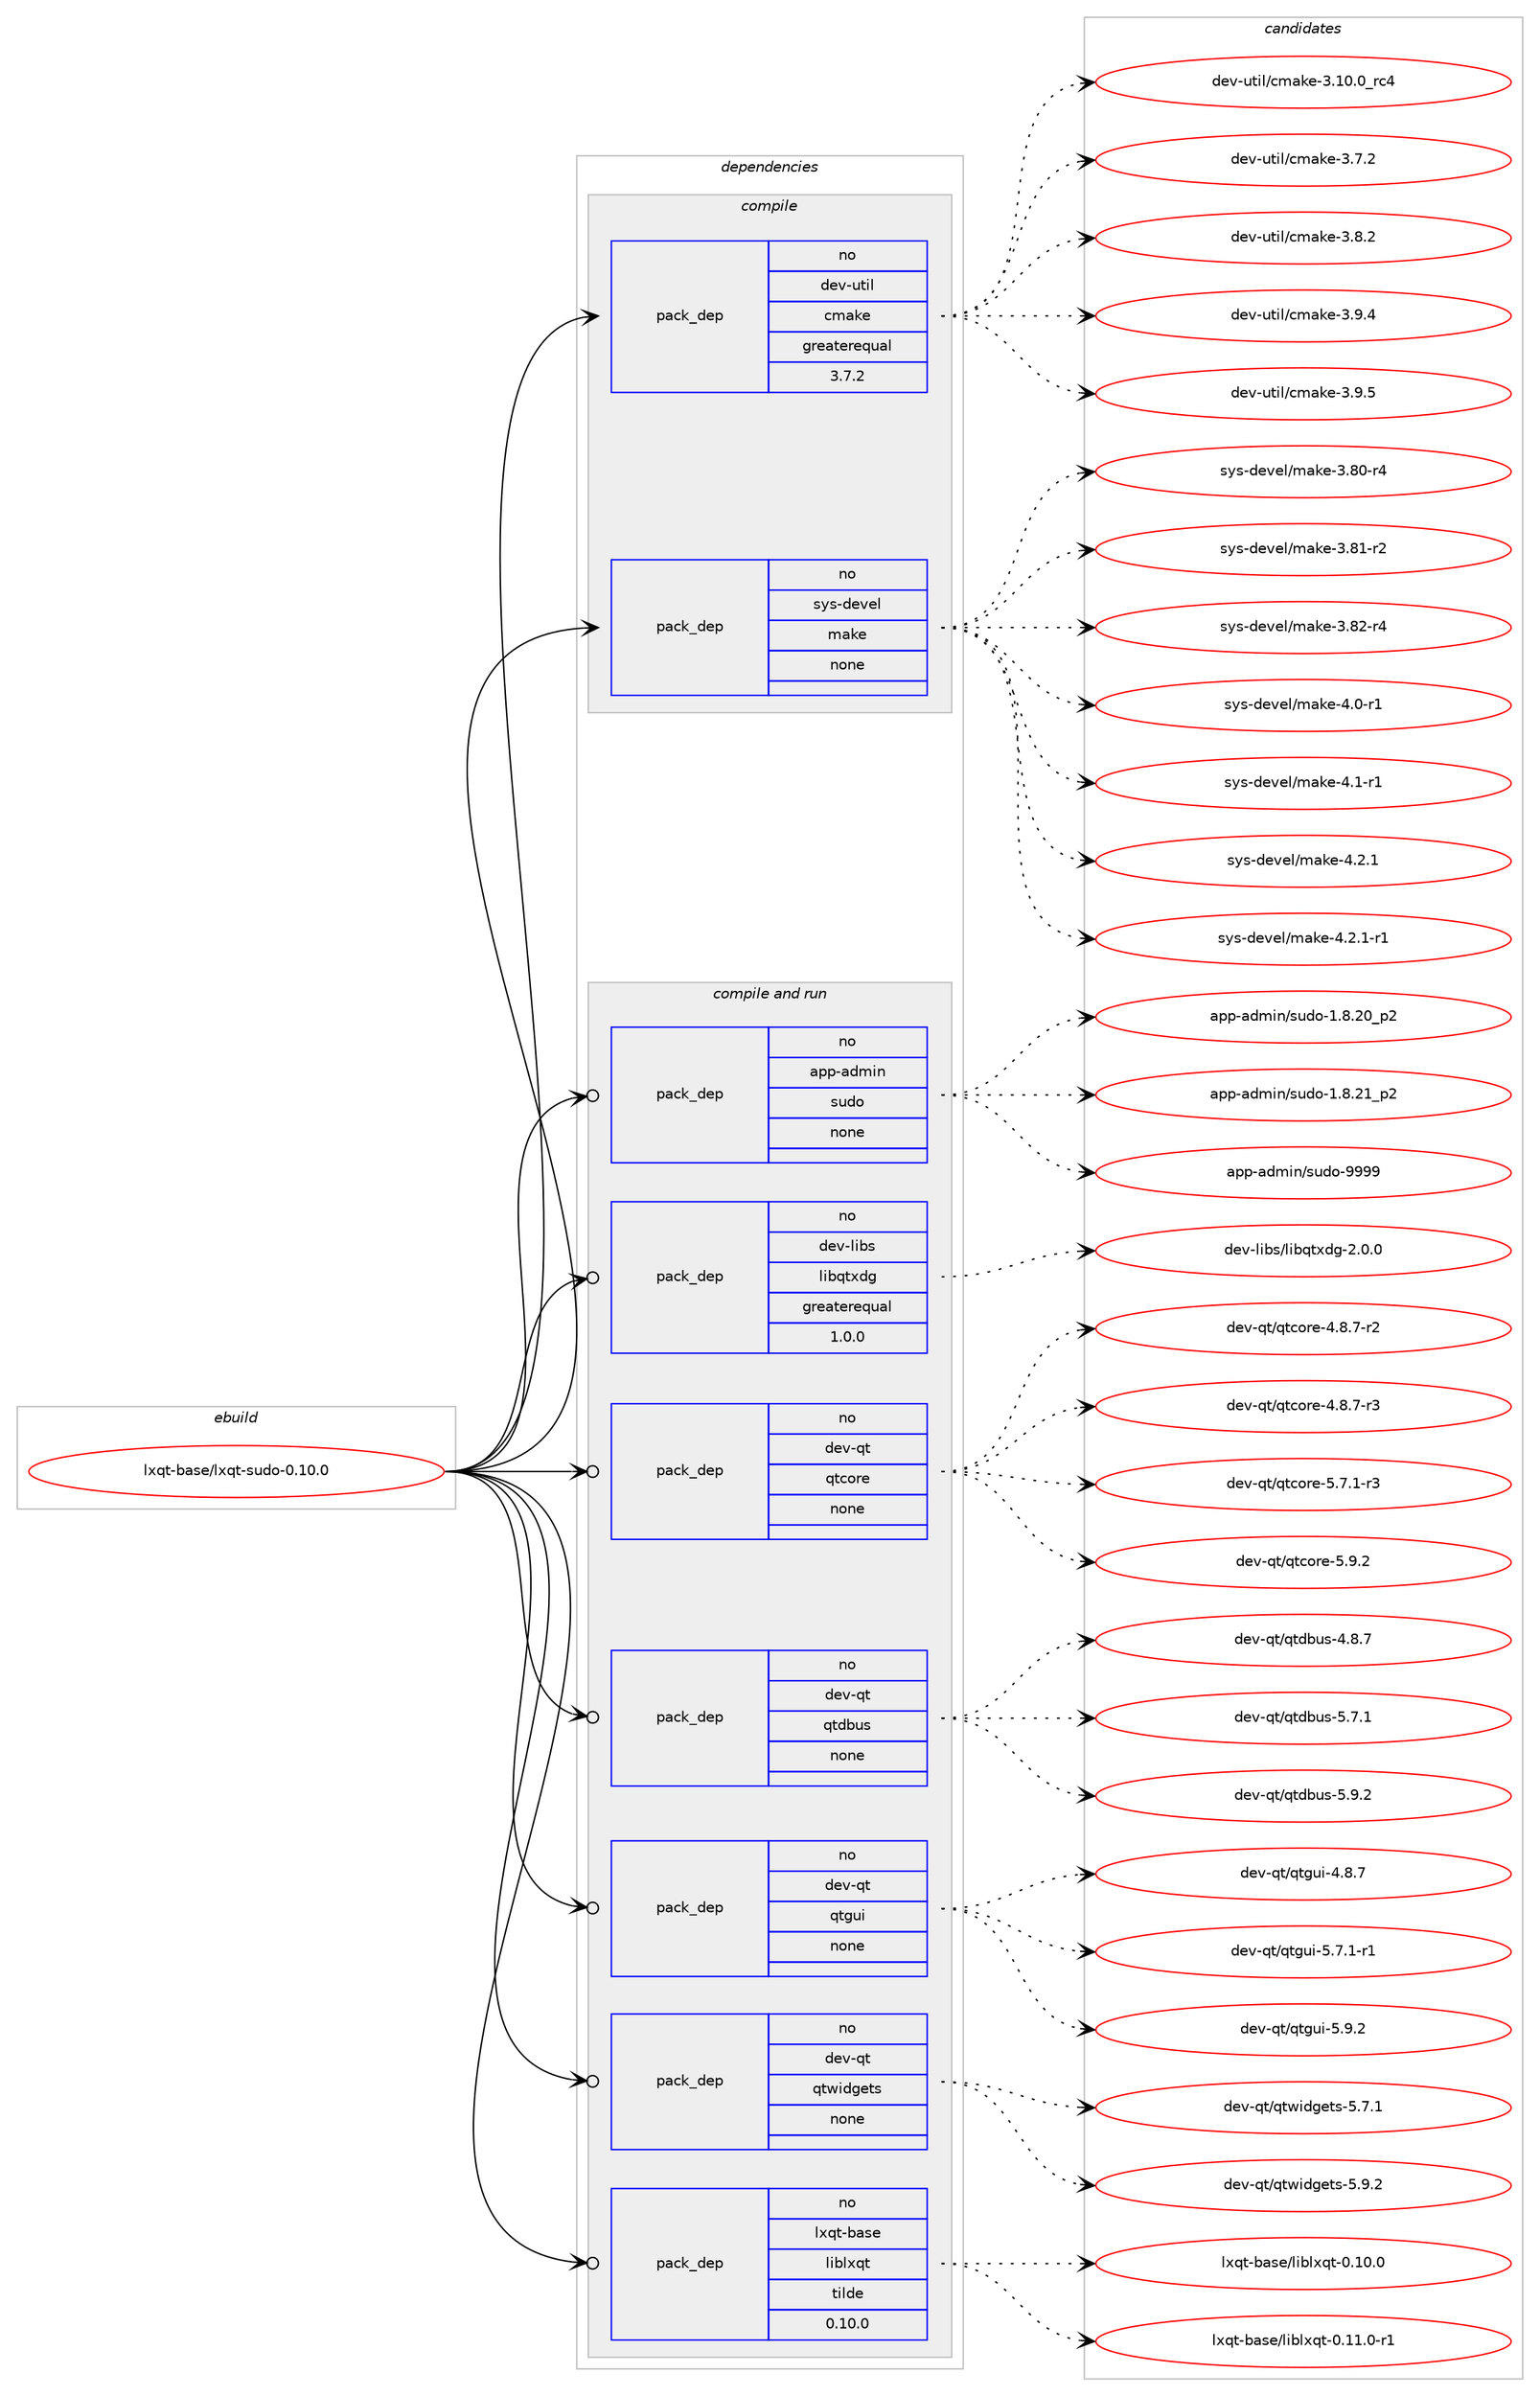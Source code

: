 digraph prolog {

# *************
# Graph options
# *************

newrank=true;
concentrate=true;
compound=true;
graph [rankdir=LR,fontname=Helvetica,fontsize=10,ranksep=1.5];#, ranksep=2.5, nodesep=0.2];
edge  [arrowhead=vee];
node  [fontname=Helvetica,fontsize=10];

# **********
# The ebuild
# **********

subgraph cluster_leftcol {
color=gray;
rank=same;
label=<<i>ebuild</i>>;
id [label="lxqt-base/lxqt-sudo-0.10.0", color=red, width=4, href="../lxqt-base/lxqt-sudo-0.10.0.svg"];
}

# ****************
# The dependencies
# ****************

subgraph cluster_midcol {
color=gray;
label=<<i>dependencies</i>>;
subgraph cluster_compile {
fillcolor="#eeeeee";
style=filled;
label=<<i>compile</i>>;
subgraph pack249736 {
dependency339516 [label=<<TABLE BORDER="0" CELLBORDER="1" CELLSPACING="0" CELLPADDING="4" WIDTH="220"><TR><TD ROWSPAN="6" CELLPADDING="30">pack_dep</TD></TR><TR><TD WIDTH="110">no</TD></TR><TR><TD>dev-util</TD></TR><TR><TD>cmake</TD></TR><TR><TD>greaterequal</TD></TR><TR><TD>3.7.2</TD></TR></TABLE>>, shape=none, color=blue];
}
id:e -> dependency339516:w [weight=20,style="solid",arrowhead="vee"];
subgraph pack249737 {
dependency339517 [label=<<TABLE BORDER="0" CELLBORDER="1" CELLSPACING="0" CELLPADDING="4" WIDTH="220"><TR><TD ROWSPAN="6" CELLPADDING="30">pack_dep</TD></TR><TR><TD WIDTH="110">no</TD></TR><TR><TD>sys-devel</TD></TR><TR><TD>make</TD></TR><TR><TD>none</TD></TR><TR><TD></TD></TR></TABLE>>, shape=none, color=blue];
}
id:e -> dependency339517:w [weight=20,style="solid",arrowhead="vee"];
}
subgraph cluster_compileandrun {
fillcolor="#eeeeee";
style=filled;
label=<<i>compile and run</i>>;
subgraph pack249738 {
dependency339518 [label=<<TABLE BORDER="0" CELLBORDER="1" CELLSPACING="0" CELLPADDING="4" WIDTH="220"><TR><TD ROWSPAN="6" CELLPADDING="30">pack_dep</TD></TR><TR><TD WIDTH="110">no</TD></TR><TR><TD>app-admin</TD></TR><TR><TD>sudo</TD></TR><TR><TD>none</TD></TR><TR><TD></TD></TR></TABLE>>, shape=none, color=blue];
}
id:e -> dependency339518:w [weight=20,style="solid",arrowhead="odotvee"];
subgraph pack249739 {
dependency339519 [label=<<TABLE BORDER="0" CELLBORDER="1" CELLSPACING="0" CELLPADDING="4" WIDTH="220"><TR><TD ROWSPAN="6" CELLPADDING="30">pack_dep</TD></TR><TR><TD WIDTH="110">no</TD></TR><TR><TD>dev-libs</TD></TR><TR><TD>libqtxdg</TD></TR><TR><TD>greaterequal</TD></TR><TR><TD>1.0.0</TD></TR></TABLE>>, shape=none, color=blue];
}
id:e -> dependency339519:w [weight=20,style="solid",arrowhead="odotvee"];
subgraph pack249740 {
dependency339520 [label=<<TABLE BORDER="0" CELLBORDER="1" CELLSPACING="0" CELLPADDING="4" WIDTH="220"><TR><TD ROWSPAN="6" CELLPADDING="30">pack_dep</TD></TR><TR><TD WIDTH="110">no</TD></TR><TR><TD>dev-qt</TD></TR><TR><TD>qtcore</TD></TR><TR><TD>none</TD></TR><TR><TD></TD></TR></TABLE>>, shape=none, color=blue];
}
id:e -> dependency339520:w [weight=20,style="solid",arrowhead="odotvee"];
subgraph pack249741 {
dependency339521 [label=<<TABLE BORDER="0" CELLBORDER="1" CELLSPACING="0" CELLPADDING="4" WIDTH="220"><TR><TD ROWSPAN="6" CELLPADDING="30">pack_dep</TD></TR><TR><TD WIDTH="110">no</TD></TR><TR><TD>dev-qt</TD></TR><TR><TD>qtdbus</TD></TR><TR><TD>none</TD></TR><TR><TD></TD></TR></TABLE>>, shape=none, color=blue];
}
id:e -> dependency339521:w [weight=20,style="solid",arrowhead="odotvee"];
subgraph pack249742 {
dependency339522 [label=<<TABLE BORDER="0" CELLBORDER="1" CELLSPACING="0" CELLPADDING="4" WIDTH="220"><TR><TD ROWSPAN="6" CELLPADDING="30">pack_dep</TD></TR><TR><TD WIDTH="110">no</TD></TR><TR><TD>dev-qt</TD></TR><TR><TD>qtgui</TD></TR><TR><TD>none</TD></TR><TR><TD></TD></TR></TABLE>>, shape=none, color=blue];
}
id:e -> dependency339522:w [weight=20,style="solid",arrowhead="odotvee"];
subgraph pack249743 {
dependency339523 [label=<<TABLE BORDER="0" CELLBORDER="1" CELLSPACING="0" CELLPADDING="4" WIDTH="220"><TR><TD ROWSPAN="6" CELLPADDING="30">pack_dep</TD></TR><TR><TD WIDTH="110">no</TD></TR><TR><TD>dev-qt</TD></TR><TR><TD>qtwidgets</TD></TR><TR><TD>none</TD></TR><TR><TD></TD></TR></TABLE>>, shape=none, color=blue];
}
id:e -> dependency339523:w [weight=20,style="solid",arrowhead="odotvee"];
subgraph pack249744 {
dependency339524 [label=<<TABLE BORDER="0" CELLBORDER="1" CELLSPACING="0" CELLPADDING="4" WIDTH="220"><TR><TD ROWSPAN="6" CELLPADDING="30">pack_dep</TD></TR><TR><TD WIDTH="110">no</TD></TR><TR><TD>lxqt-base</TD></TR><TR><TD>liblxqt</TD></TR><TR><TD>tilde</TD></TR><TR><TD>0.10.0</TD></TR></TABLE>>, shape=none, color=blue];
}
id:e -> dependency339524:w [weight=20,style="solid",arrowhead="odotvee"];
}
subgraph cluster_run {
fillcolor="#eeeeee";
style=filled;
label=<<i>run</i>>;
}
}

# **************
# The candidates
# **************

subgraph cluster_choices {
rank=same;
color=gray;
label=<<i>candidates</i>>;

subgraph choice249736 {
color=black;
nodesep=1;
choice1001011184511711610510847991099710710145514649484648951149952 [label="dev-util/cmake-3.10.0_rc4", color=red, width=4,href="../dev-util/cmake-3.10.0_rc4.svg"];
choice10010111845117116105108479910997107101455146554650 [label="dev-util/cmake-3.7.2", color=red, width=4,href="../dev-util/cmake-3.7.2.svg"];
choice10010111845117116105108479910997107101455146564650 [label="dev-util/cmake-3.8.2", color=red, width=4,href="../dev-util/cmake-3.8.2.svg"];
choice10010111845117116105108479910997107101455146574652 [label="dev-util/cmake-3.9.4", color=red, width=4,href="../dev-util/cmake-3.9.4.svg"];
choice10010111845117116105108479910997107101455146574653 [label="dev-util/cmake-3.9.5", color=red, width=4,href="../dev-util/cmake-3.9.5.svg"];
dependency339516:e -> choice1001011184511711610510847991099710710145514649484648951149952:w [style=dotted,weight="100"];
dependency339516:e -> choice10010111845117116105108479910997107101455146554650:w [style=dotted,weight="100"];
dependency339516:e -> choice10010111845117116105108479910997107101455146564650:w [style=dotted,weight="100"];
dependency339516:e -> choice10010111845117116105108479910997107101455146574652:w [style=dotted,weight="100"];
dependency339516:e -> choice10010111845117116105108479910997107101455146574653:w [style=dotted,weight="100"];
}
subgraph choice249737 {
color=black;
nodesep=1;
choice11512111545100101118101108471099710710145514656484511452 [label="sys-devel/make-3.80-r4", color=red, width=4,href="../sys-devel/make-3.80-r4.svg"];
choice11512111545100101118101108471099710710145514656494511450 [label="sys-devel/make-3.81-r2", color=red, width=4,href="../sys-devel/make-3.81-r2.svg"];
choice11512111545100101118101108471099710710145514656504511452 [label="sys-devel/make-3.82-r4", color=red, width=4,href="../sys-devel/make-3.82-r4.svg"];
choice115121115451001011181011084710997107101455246484511449 [label="sys-devel/make-4.0-r1", color=red, width=4,href="../sys-devel/make-4.0-r1.svg"];
choice115121115451001011181011084710997107101455246494511449 [label="sys-devel/make-4.1-r1", color=red, width=4,href="../sys-devel/make-4.1-r1.svg"];
choice115121115451001011181011084710997107101455246504649 [label="sys-devel/make-4.2.1", color=red, width=4,href="../sys-devel/make-4.2.1.svg"];
choice1151211154510010111810110847109971071014552465046494511449 [label="sys-devel/make-4.2.1-r1", color=red, width=4,href="../sys-devel/make-4.2.1-r1.svg"];
dependency339517:e -> choice11512111545100101118101108471099710710145514656484511452:w [style=dotted,weight="100"];
dependency339517:e -> choice11512111545100101118101108471099710710145514656494511450:w [style=dotted,weight="100"];
dependency339517:e -> choice11512111545100101118101108471099710710145514656504511452:w [style=dotted,weight="100"];
dependency339517:e -> choice115121115451001011181011084710997107101455246484511449:w [style=dotted,weight="100"];
dependency339517:e -> choice115121115451001011181011084710997107101455246494511449:w [style=dotted,weight="100"];
dependency339517:e -> choice115121115451001011181011084710997107101455246504649:w [style=dotted,weight="100"];
dependency339517:e -> choice1151211154510010111810110847109971071014552465046494511449:w [style=dotted,weight="100"];
}
subgraph choice249738 {
color=black;
nodesep=1;
choice97112112459710010910511047115117100111454946564650489511250 [label="app-admin/sudo-1.8.20_p2", color=red, width=4,href="../app-admin/sudo-1.8.20_p2.svg"];
choice97112112459710010910511047115117100111454946564650499511250 [label="app-admin/sudo-1.8.21_p2", color=red, width=4,href="../app-admin/sudo-1.8.21_p2.svg"];
choice971121124597100109105110471151171001114557575757 [label="app-admin/sudo-9999", color=red, width=4,href="../app-admin/sudo-9999.svg"];
dependency339518:e -> choice97112112459710010910511047115117100111454946564650489511250:w [style=dotted,weight="100"];
dependency339518:e -> choice97112112459710010910511047115117100111454946564650499511250:w [style=dotted,weight="100"];
dependency339518:e -> choice971121124597100109105110471151171001114557575757:w [style=dotted,weight="100"];
}
subgraph choice249739 {
color=black;
nodesep=1;
choice10010111845108105981154710810598113116120100103455046484648 [label="dev-libs/libqtxdg-2.0.0", color=red, width=4,href="../dev-libs/libqtxdg-2.0.0.svg"];
dependency339519:e -> choice10010111845108105981154710810598113116120100103455046484648:w [style=dotted,weight="100"];
}
subgraph choice249740 {
color=black;
nodesep=1;
choice1001011184511311647113116991111141014552465646554511450 [label="dev-qt/qtcore-4.8.7-r2", color=red, width=4,href="../dev-qt/qtcore-4.8.7-r2.svg"];
choice1001011184511311647113116991111141014552465646554511451 [label="dev-qt/qtcore-4.8.7-r3", color=red, width=4,href="../dev-qt/qtcore-4.8.7-r3.svg"];
choice1001011184511311647113116991111141014553465546494511451 [label="dev-qt/qtcore-5.7.1-r3", color=red, width=4,href="../dev-qt/qtcore-5.7.1-r3.svg"];
choice100101118451131164711311699111114101455346574650 [label="dev-qt/qtcore-5.9.2", color=red, width=4,href="../dev-qt/qtcore-5.9.2.svg"];
dependency339520:e -> choice1001011184511311647113116991111141014552465646554511450:w [style=dotted,weight="100"];
dependency339520:e -> choice1001011184511311647113116991111141014552465646554511451:w [style=dotted,weight="100"];
dependency339520:e -> choice1001011184511311647113116991111141014553465546494511451:w [style=dotted,weight="100"];
dependency339520:e -> choice100101118451131164711311699111114101455346574650:w [style=dotted,weight="100"];
}
subgraph choice249741 {
color=black;
nodesep=1;
choice100101118451131164711311610098117115455246564655 [label="dev-qt/qtdbus-4.8.7", color=red, width=4,href="../dev-qt/qtdbus-4.8.7.svg"];
choice100101118451131164711311610098117115455346554649 [label="dev-qt/qtdbus-5.7.1", color=red, width=4,href="../dev-qt/qtdbus-5.7.1.svg"];
choice100101118451131164711311610098117115455346574650 [label="dev-qt/qtdbus-5.9.2", color=red, width=4,href="../dev-qt/qtdbus-5.9.2.svg"];
dependency339521:e -> choice100101118451131164711311610098117115455246564655:w [style=dotted,weight="100"];
dependency339521:e -> choice100101118451131164711311610098117115455346554649:w [style=dotted,weight="100"];
dependency339521:e -> choice100101118451131164711311610098117115455346574650:w [style=dotted,weight="100"];
}
subgraph choice249742 {
color=black;
nodesep=1;
choice1001011184511311647113116103117105455246564655 [label="dev-qt/qtgui-4.8.7", color=red, width=4,href="../dev-qt/qtgui-4.8.7.svg"];
choice10010111845113116471131161031171054553465546494511449 [label="dev-qt/qtgui-5.7.1-r1", color=red, width=4,href="../dev-qt/qtgui-5.7.1-r1.svg"];
choice1001011184511311647113116103117105455346574650 [label="dev-qt/qtgui-5.9.2", color=red, width=4,href="../dev-qt/qtgui-5.9.2.svg"];
dependency339522:e -> choice1001011184511311647113116103117105455246564655:w [style=dotted,weight="100"];
dependency339522:e -> choice10010111845113116471131161031171054553465546494511449:w [style=dotted,weight="100"];
dependency339522:e -> choice1001011184511311647113116103117105455346574650:w [style=dotted,weight="100"];
}
subgraph choice249743 {
color=black;
nodesep=1;
choice1001011184511311647113116119105100103101116115455346554649 [label="dev-qt/qtwidgets-5.7.1", color=red, width=4,href="../dev-qt/qtwidgets-5.7.1.svg"];
choice1001011184511311647113116119105100103101116115455346574650 [label="dev-qt/qtwidgets-5.9.2", color=red, width=4,href="../dev-qt/qtwidgets-5.9.2.svg"];
dependency339523:e -> choice1001011184511311647113116119105100103101116115455346554649:w [style=dotted,weight="100"];
dependency339523:e -> choice1001011184511311647113116119105100103101116115455346574650:w [style=dotted,weight="100"];
}
subgraph choice249744 {
color=black;
nodesep=1;
choice108120113116459897115101471081059810812011311645484649484648 [label="lxqt-base/liblxqt-0.10.0", color=red, width=4,href="../lxqt-base/liblxqt-0.10.0.svg"];
choice1081201131164598971151014710810598108120113116454846494946484511449 [label="lxqt-base/liblxqt-0.11.0-r1", color=red, width=4,href="../lxqt-base/liblxqt-0.11.0-r1.svg"];
dependency339524:e -> choice108120113116459897115101471081059810812011311645484649484648:w [style=dotted,weight="100"];
dependency339524:e -> choice1081201131164598971151014710810598108120113116454846494946484511449:w [style=dotted,weight="100"];
}
}

}
